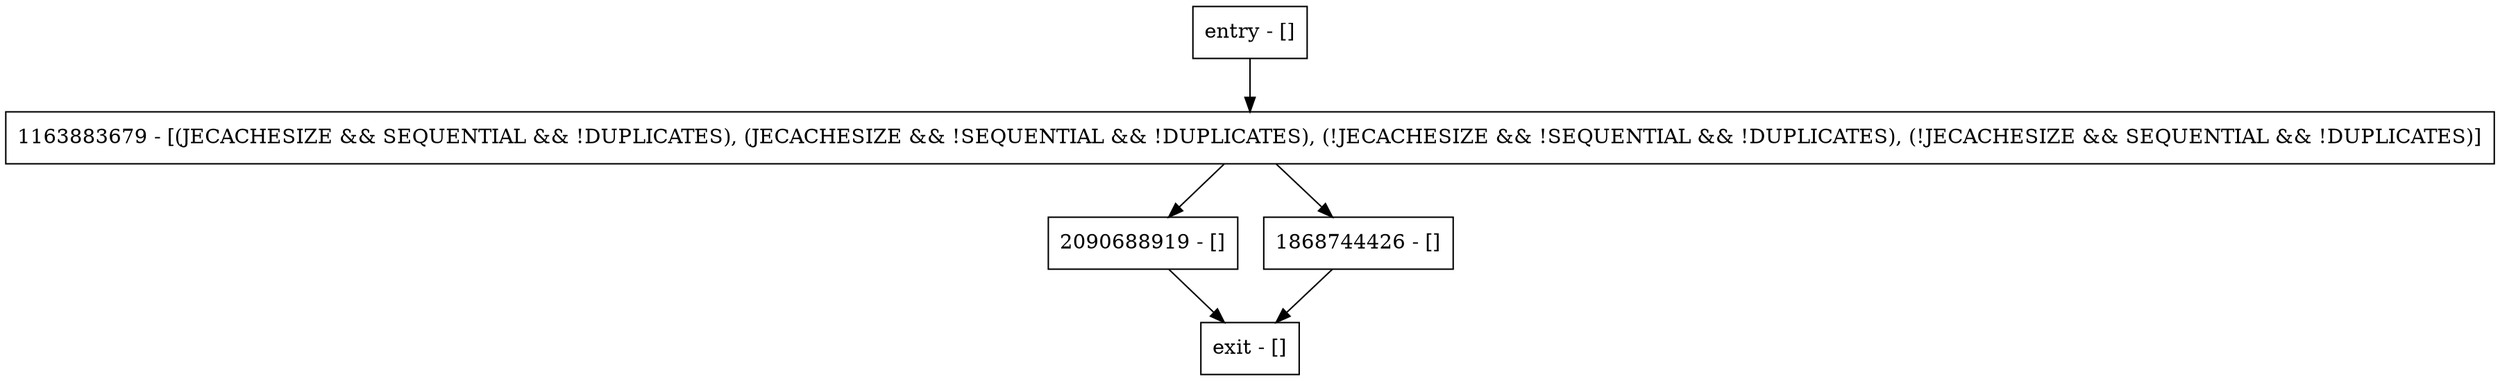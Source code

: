 digraph getDbFileSummary {
node [shape=record];
2090688919 [label="2090688919 - []"];
entry [label="entry - []"];
exit [label="exit - []"];
1163883679 [label="1163883679 - [(JECACHESIZE && SEQUENTIAL && !DUPLICATES), (JECACHESIZE && !SEQUENTIAL && !DUPLICATES), (!JECACHESIZE && !SEQUENTIAL && !DUPLICATES), (!JECACHESIZE && SEQUENTIAL && !DUPLICATES)]"];
1868744426 [label="1868744426 - []"];
entry;
exit;
2090688919 -> exit;
entry -> 1163883679;
1163883679 -> 2090688919;
1163883679 -> 1868744426;
1868744426 -> exit;
}
